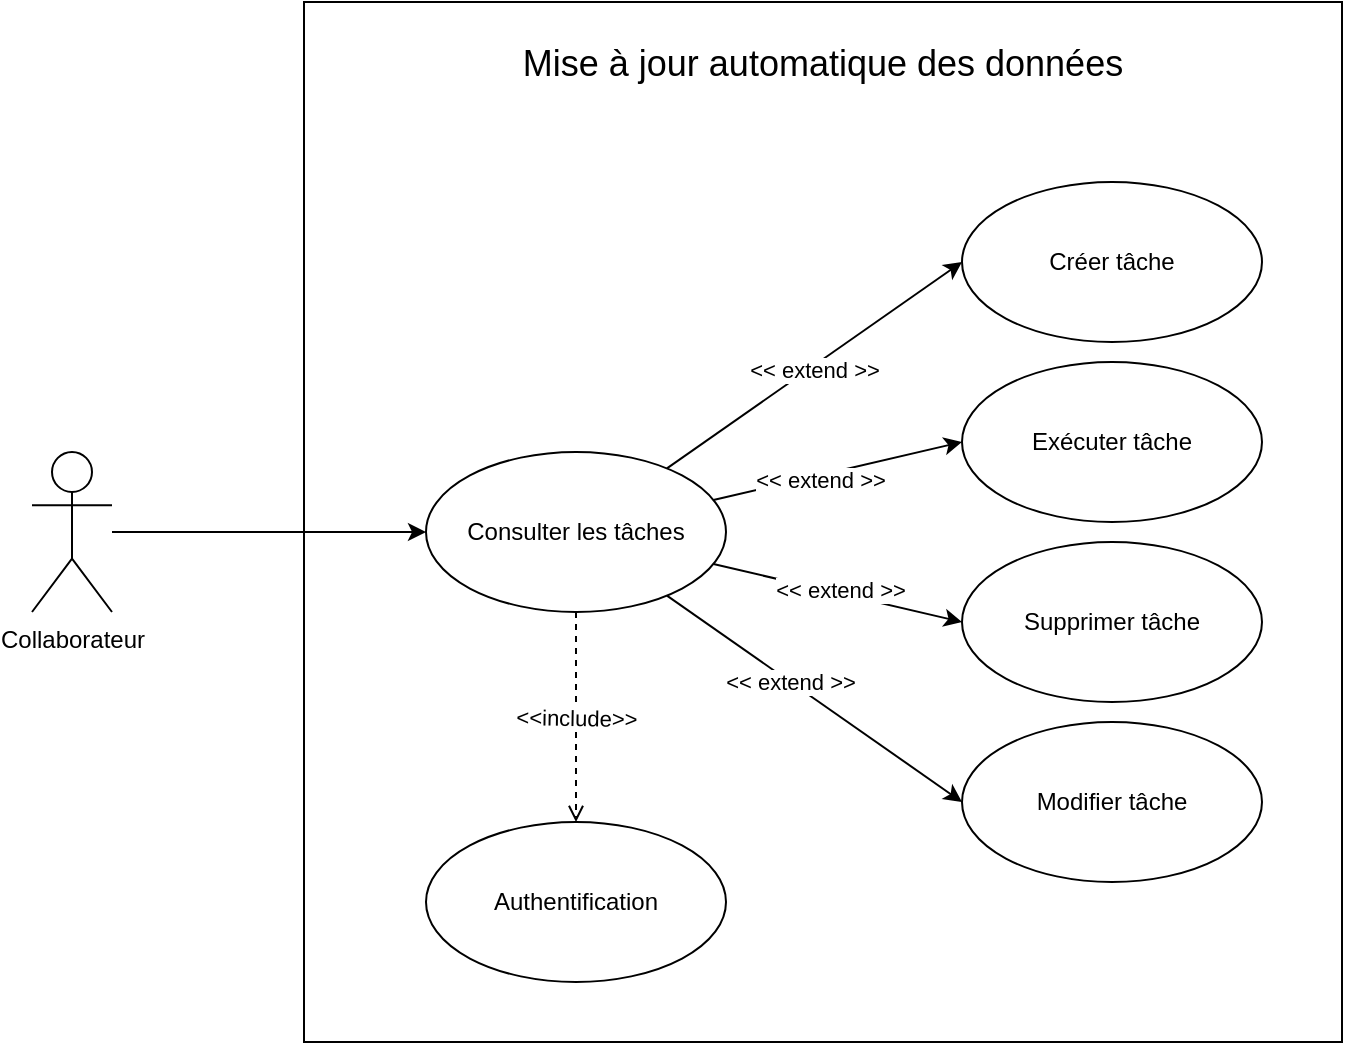 <mxfile version="24.7.16">
  <diagram name="Page-1" id="D7_4ocU2lMsQLcXo8JJt">
    <mxGraphModel dx="1818" dy="2022" grid="1" gridSize="10" guides="1" tooltips="1" connect="1" arrows="1" fold="1" page="1" pageScale="1" pageWidth="850" pageHeight="1100" math="0" shadow="0">
      <root>
        <mxCell id="0" />
        <mxCell id="1" parent="0" />
        <mxCell id="WvORPzhuoS_GhxgGSwOI-67" value="" style="whiteSpace=wrap;html=1;" vertex="1" parent="1">
          <mxGeometry x="201" y="-80" width="519" height="520" as="geometry" />
        </mxCell>
        <mxCell id="WvORPzhuoS_GhxgGSwOI-10" style="rounded=0;orthogonalLoop=1;jettySize=auto;html=1;entryX=0;entryY=0.5;entryDx=0;entryDy=0;" edge="1" parent="1" source="WvORPzhuoS_GhxgGSwOI-11" target="WvORPzhuoS_GhxgGSwOI-51">
          <mxGeometry relative="1" as="geometry" />
        </mxCell>
        <mxCell id="WvORPzhuoS_GhxgGSwOI-11" value="Collaborateur&lt;div&gt;&lt;br&gt;&lt;/div&gt;" style="shape=umlActor;verticalLabelPosition=bottom;verticalAlign=top;html=1;aspect=fixed;" vertex="1" parent="1">
          <mxGeometry x="65" y="145" width="40" height="80" as="geometry" />
        </mxCell>
        <mxCell id="WvORPzhuoS_GhxgGSwOI-49" style="rounded=0;orthogonalLoop=1;jettySize=auto;html=1;dashed=1;endArrow=open;endFill=0;exitX=0.5;exitY=1;exitDx=0;exitDy=0;" edge="1" parent="1" source="WvORPzhuoS_GhxgGSwOI-51" target="WvORPzhuoS_GhxgGSwOI-59">
          <mxGeometry relative="1" as="geometry" />
        </mxCell>
        <mxCell id="WvORPzhuoS_GhxgGSwOI-50" value="&amp;lt;&amp;lt;include&amp;gt;&amp;gt;" style="edgeLabel;html=1;align=center;verticalAlign=middle;resizable=0;points=[];rotation=1;" vertex="1" connectable="0" parent="WvORPzhuoS_GhxgGSwOI-49">
          <mxGeometry relative="1" as="geometry">
            <mxPoint as="offset" />
          </mxGeometry>
        </mxCell>
        <mxCell id="WvORPzhuoS_GhxgGSwOI-61" style="rounded=0;orthogonalLoop=1;jettySize=auto;html=1;entryX=0;entryY=0.5;entryDx=0;entryDy=0;" edge="1" parent="1" source="WvORPzhuoS_GhxgGSwOI-51" target="WvORPzhuoS_GhxgGSwOI-60">
          <mxGeometry relative="1" as="geometry" />
        </mxCell>
        <mxCell id="WvORPzhuoS_GhxgGSwOI-68" value="&amp;lt;&amp;lt; extend &amp;gt;&amp;gt;" style="edgeLabel;html=1;align=center;verticalAlign=middle;resizable=0;points=[];" vertex="1" connectable="0" parent="WvORPzhuoS_GhxgGSwOI-61">
          <mxGeometry x="-0.021" y="-2" relative="1" as="geometry">
            <mxPoint y="-1" as="offset" />
          </mxGeometry>
        </mxCell>
        <mxCell id="WvORPzhuoS_GhxgGSwOI-63" style="rounded=0;orthogonalLoop=1;jettySize=auto;html=1;entryX=0;entryY=0.5;entryDx=0;entryDy=0;" edge="1" parent="1" source="WvORPzhuoS_GhxgGSwOI-51" target="WvORPzhuoS_GhxgGSwOI-62">
          <mxGeometry relative="1" as="geometry" />
        </mxCell>
        <mxCell id="WvORPzhuoS_GhxgGSwOI-69" value="&amp;lt;&amp;lt; extend &amp;gt;&amp;gt;" style="edgeLabel;html=1;align=center;verticalAlign=middle;resizable=0;points=[];" vertex="1" connectable="0" parent="WvORPzhuoS_GhxgGSwOI-63">
          <mxGeometry x="-0.152" y="-2" relative="1" as="geometry">
            <mxPoint as="offset" />
          </mxGeometry>
        </mxCell>
        <mxCell id="WvORPzhuoS_GhxgGSwOI-65" style="rounded=0;orthogonalLoop=1;jettySize=auto;html=1;entryX=0;entryY=0.5;entryDx=0;entryDy=0;" edge="1" parent="1" source="WvORPzhuoS_GhxgGSwOI-51" target="WvORPzhuoS_GhxgGSwOI-64">
          <mxGeometry relative="1" as="geometry" />
        </mxCell>
        <mxCell id="WvORPzhuoS_GhxgGSwOI-70" value="&amp;lt;&amp;lt; extend &amp;gt;&amp;gt;" style="edgeLabel;html=1;align=center;verticalAlign=middle;resizable=0;points=[];" vertex="1" connectable="0" parent="WvORPzhuoS_GhxgGSwOI-65">
          <mxGeometry x="0.009" y="2" relative="1" as="geometry">
            <mxPoint as="offset" />
          </mxGeometry>
        </mxCell>
        <mxCell id="WvORPzhuoS_GhxgGSwOI-78" style="rounded=0;orthogonalLoop=1;jettySize=auto;html=1;entryX=0;entryY=0.5;entryDx=0;entryDy=0;" edge="1" parent="1" source="WvORPzhuoS_GhxgGSwOI-51" target="WvORPzhuoS_GhxgGSwOI-76">
          <mxGeometry relative="1" as="geometry" />
        </mxCell>
        <mxCell id="WvORPzhuoS_GhxgGSwOI-79" value="&amp;lt;&amp;lt; extend &amp;gt;&amp;gt;" style="edgeLabel;html=1;align=center;verticalAlign=middle;resizable=0;points=[];" vertex="1" connectable="0" parent="WvORPzhuoS_GhxgGSwOI-78">
          <mxGeometry x="-0.175" relative="1" as="geometry">
            <mxPoint as="offset" />
          </mxGeometry>
        </mxCell>
        <mxCell id="WvORPzhuoS_GhxgGSwOI-51" value="Consulter les tâches" style="ellipse;whiteSpace=wrap;html=1;" vertex="1" parent="1">
          <mxGeometry x="262" y="145" width="150" height="80" as="geometry" />
        </mxCell>
        <mxCell id="WvORPzhuoS_GhxgGSwOI-59" value="Authentification" style="ellipse;whiteSpace=wrap;html=1;container=0;" vertex="1" parent="1">
          <mxGeometry x="262" y="330" width="150" height="80" as="geometry" />
        </mxCell>
        <mxCell id="WvORPzhuoS_GhxgGSwOI-71" value="Mise à jour automatique des données" style="text;html=1;align=center;verticalAlign=middle;whiteSpace=wrap;rounded=0;fontSize=18;" vertex="1" parent="1">
          <mxGeometry x="303" y="-68" width="315" height="38" as="geometry" />
        </mxCell>
        <mxCell id="WvORPzhuoS_GhxgGSwOI-77" value="" style="group" vertex="1" connectable="0" parent="1">
          <mxGeometry x="530" y="10" width="150" height="350" as="geometry" />
        </mxCell>
        <mxCell id="WvORPzhuoS_GhxgGSwOI-66" value="" style="group" vertex="1" connectable="0" parent="WvORPzhuoS_GhxgGSwOI-77">
          <mxGeometry width="150" height="260" as="geometry" />
        </mxCell>
        <mxCell id="WvORPzhuoS_GhxgGSwOI-60" value="Créer tâche" style="ellipse;whiteSpace=wrap;html=1;container=0;" vertex="1" parent="WvORPzhuoS_GhxgGSwOI-66">
          <mxGeometry width="150" height="80" as="geometry" />
        </mxCell>
        <mxCell id="WvORPzhuoS_GhxgGSwOI-62" value="Exécuter tâche" style="ellipse;whiteSpace=wrap;html=1;container=0;" vertex="1" parent="WvORPzhuoS_GhxgGSwOI-66">
          <mxGeometry y="90" width="150" height="80" as="geometry" />
        </mxCell>
        <mxCell id="WvORPzhuoS_GhxgGSwOI-64" value="Supprimer tâche" style="ellipse;whiteSpace=wrap;html=1;container=0;" vertex="1" parent="WvORPzhuoS_GhxgGSwOI-66">
          <mxGeometry y="180" width="150" height="80" as="geometry" />
        </mxCell>
        <mxCell id="WvORPzhuoS_GhxgGSwOI-76" value="Modifier tâche" style="ellipse;whiteSpace=wrap;html=1;container=0;" vertex="1" parent="WvORPzhuoS_GhxgGSwOI-77">
          <mxGeometry y="270" width="150" height="80" as="geometry" />
        </mxCell>
      </root>
    </mxGraphModel>
  </diagram>
</mxfile>
